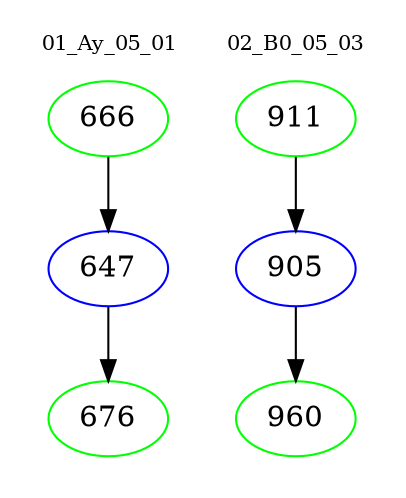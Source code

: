 digraph{
subgraph cluster_0 {
color = white
label = "01_Ay_05_01";
fontsize=10;
T0_666 [label="666", color="green"]
T0_666 -> T0_647 [color="black"]
T0_647 [label="647", color="blue"]
T0_647 -> T0_676 [color="black"]
T0_676 [label="676", color="green"]
}
subgraph cluster_1 {
color = white
label = "02_B0_05_03";
fontsize=10;
T1_911 [label="911", color="green"]
T1_911 -> T1_905 [color="black"]
T1_905 [label="905", color="blue"]
T1_905 -> T1_960 [color="black"]
T1_960 [label="960", color="green"]
}
}
